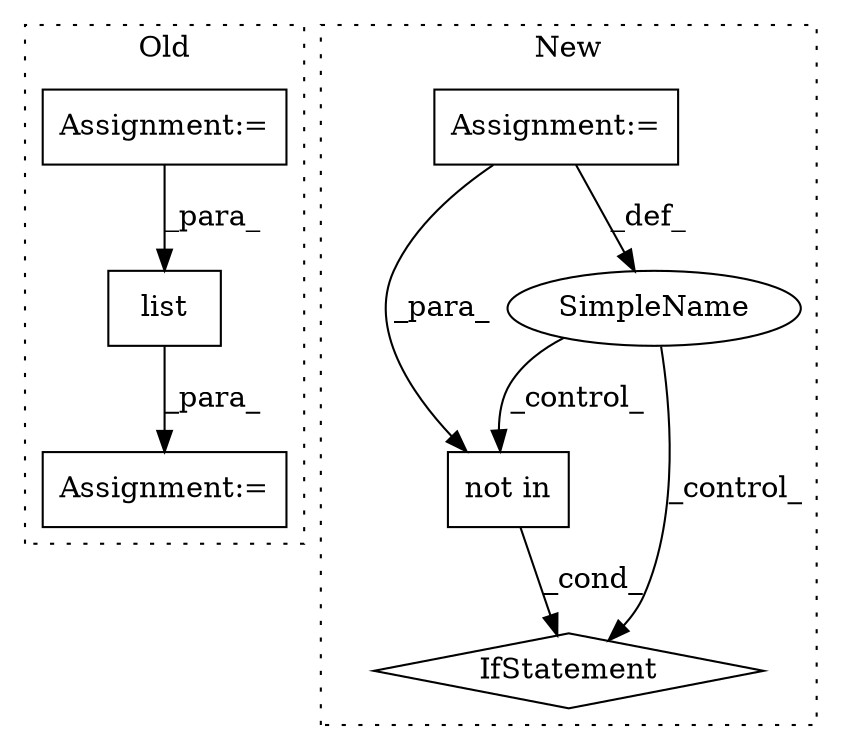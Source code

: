 digraph G {
subgraph cluster0 {
1 [label="list" a="32" s="1436,1507" l="5,1" shape="box"];
5 [label="Assignment:=" a="7" s="1435" l="1" shape="box"];
7 [label="Assignment:=" a="7" s="1024" l="1" shape="box"];
label = "Old";
style="dotted";
}
subgraph cluster1 {
2 [label="not in" a="108" s="1761" l="34" shape="box"];
3 [label="IfStatement" a="25" s="1719,1796" l="4,2" shape="diamond"];
4 [label="SimpleName" a="42" s="1688" l="4" shape="ellipse"];
6 [label="Assignment:=" a="7" s="1631,1709" l="53,2" shape="box"];
label = "New";
style="dotted";
}
1 -> 5 [label="_para_"];
2 -> 3 [label="_cond_"];
4 -> 2 [label="_control_"];
4 -> 3 [label="_control_"];
6 -> 4 [label="_def_"];
6 -> 2 [label="_para_"];
7 -> 1 [label="_para_"];
}